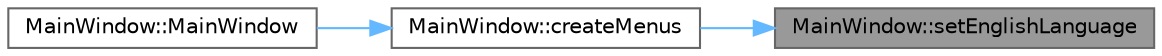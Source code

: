 digraph "MainWindow::setEnglishLanguage"
{
 // LATEX_PDF_SIZE
  bgcolor="transparent";
  edge [fontname=Helvetica,fontsize=10,labelfontname=Helvetica,labelfontsize=10];
  node [fontname=Helvetica,fontsize=10,shape=box,height=0.2,width=0.4];
  rankdir="RL";
  Node1 [id="Node000001",label="MainWindow::setEnglishLanguage",height=0.2,width=0.4,color="gray40", fillcolor="grey60", style="filled", fontcolor="black",tooltip="Slot do ustawienia języka angielskiego (placeholder)."];
  Node1 -> Node2 [id="edge1_Node000001_Node000002",dir="back",color="steelblue1",style="solid",tooltip=" "];
  Node2 [id="Node000002",label="MainWindow::createMenus",height=0.2,width=0.4,color="grey40", fillcolor="white", style="filled",URL="$class_main_window.html#aa4907b0251d305659e403c62921ef331",tooltip="Tworzy i konfiguruje paski menu aplikacji."];
  Node2 -> Node3 [id="edge2_Node000002_Node000003",dir="back",color="steelblue1",style="solid",tooltip=" "];
  Node3 [id="Node000003",label="MainWindow::MainWindow",height=0.2,width=0.4,color="grey40", fillcolor="white", style="filled",URL="$class_main_window.html#a996c5a2b6f77944776856f08ec30858d",tooltip="Konstruktor klasy MainWindow."];
}
